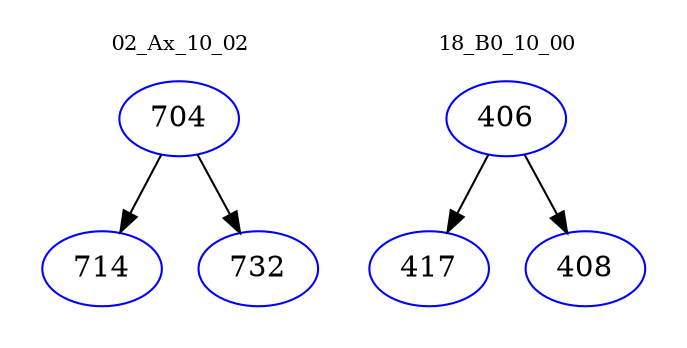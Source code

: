 digraph{
subgraph cluster_0 {
color = white
label = "02_Ax_10_02";
fontsize=10;
T0_704 [label="704", color="blue"]
T0_704 -> T0_714 [color="black"]
T0_714 [label="714", color="blue"]
T0_704 -> T0_732 [color="black"]
T0_732 [label="732", color="blue"]
}
subgraph cluster_1 {
color = white
label = "18_B0_10_00";
fontsize=10;
T1_406 [label="406", color="blue"]
T1_406 -> T1_417 [color="black"]
T1_417 [label="417", color="blue"]
T1_406 -> T1_408 [color="black"]
T1_408 [label="408", color="blue"]
}
}
